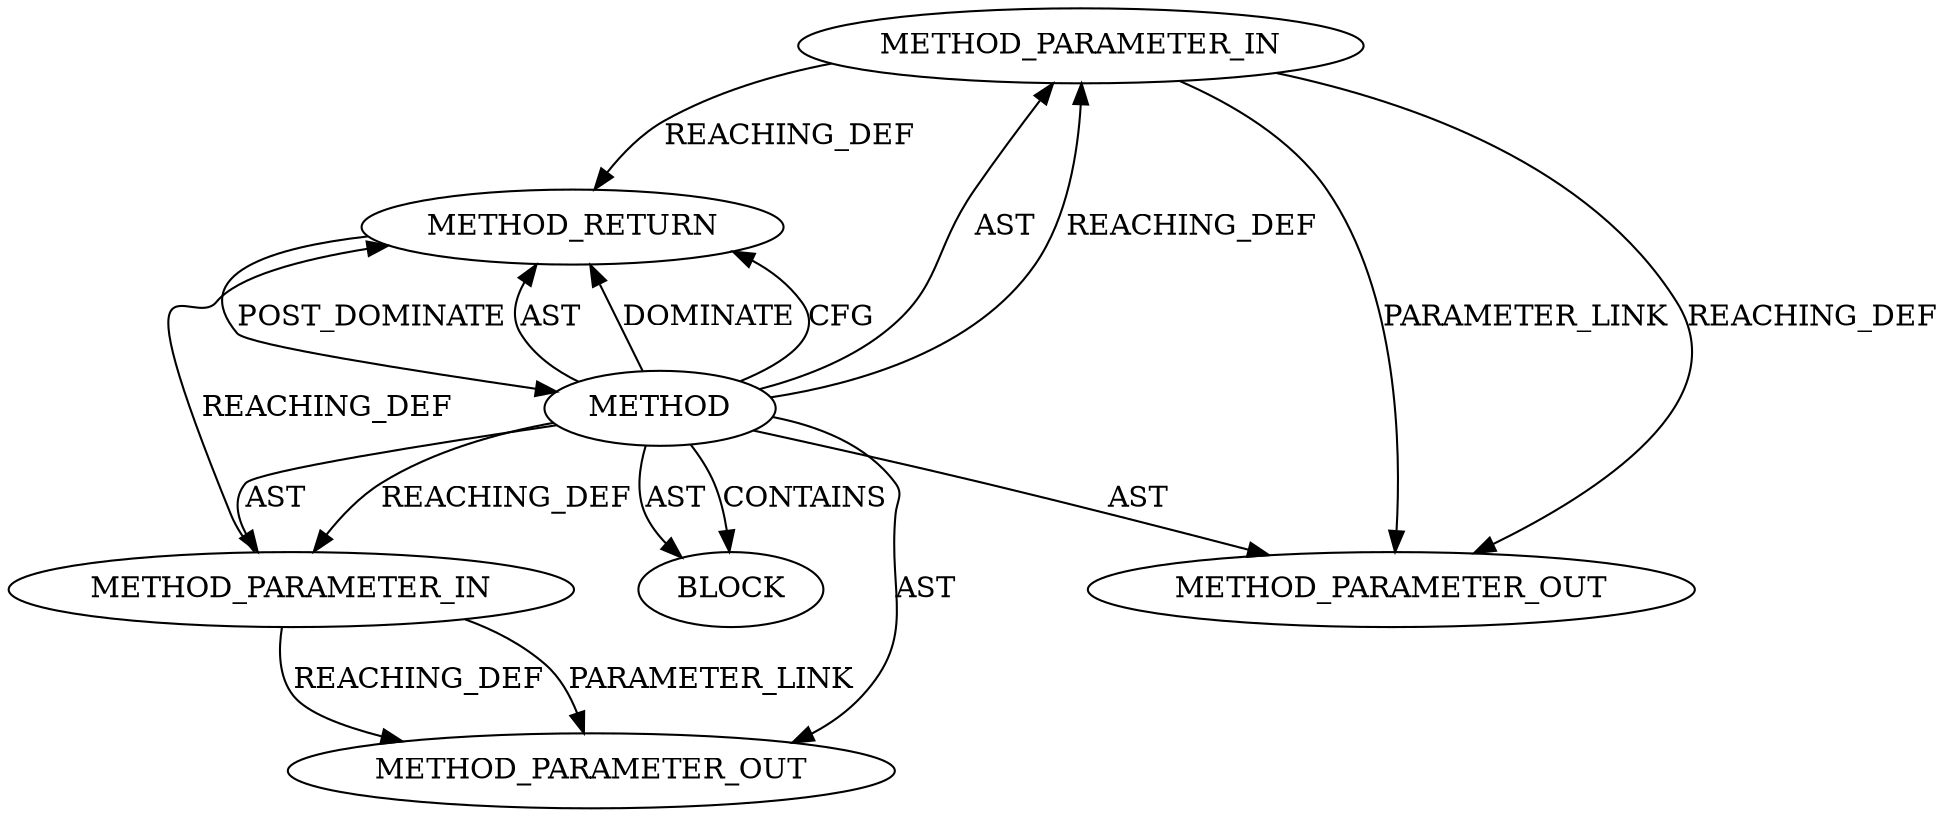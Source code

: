 digraph {
  12200 [label=METHOD_PARAMETER_IN ORDER=1 CODE="p1" IS_VARIADIC=false TYPE_FULL_NAME="ANY" EVALUATION_STRATEGY="BY_VALUE" INDEX=1 NAME="p1"]
  12202 [label=BLOCK ORDER=1 ARGUMENT_INDEX=1 CODE="<empty>" TYPE_FULL_NAME="ANY"]
  12201 [label=METHOD_PARAMETER_IN ORDER=2 CODE="p2" IS_VARIADIC=false TYPE_FULL_NAME="ANY" EVALUATION_STRATEGY="BY_VALUE" INDEX=2 NAME="p2"]
  13379 [label=METHOD_PARAMETER_OUT ORDER=2 CODE="p2" IS_VARIADIC=false TYPE_FULL_NAME="ANY" EVALUATION_STRATEGY="BY_VALUE" INDEX=2 NAME="p2"]
  12199 [label=METHOD AST_PARENT_TYPE="NAMESPACE_BLOCK" AST_PARENT_FULL_NAME="<global>" ORDER=0 CODE="<empty>" FULL_NAME="<operator>.indirectIndexAccess" IS_EXTERNAL=true FILENAME="<empty>" SIGNATURE="" NAME="<operator>.indirectIndexAccess"]
  12203 [label=METHOD_RETURN ORDER=2 CODE="RET" TYPE_FULL_NAME="ANY" EVALUATION_STRATEGY="BY_VALUE"]
  13378 [label=METHOD_PARAMETER_OUT ORDER=1 CODE="p1" IS_VARIADIC=false TYPE_FULL_NAME="ANY" EVALUATION_STRATEGY="BY_VALUE" INDEX=1 NAME="p1"]
  12200 -> 13378 [label=PARAMETER_LINK ]
  12200 -> 13378 [label=REACHING_DEF VARIABLE="p1"]
  12199 -> 12202 [label=CONTAINS ]
  12199 -> 12201 [label=AST ]
  12199 -> 13378 [label=AST ]
  12199 -> 12203 [label=AST ]
  12201 -> 12203 [label=REACHING_DEF VARIABLE="p2"]
  12199 -> 12202 [label=AST ]
  12199 -> 12201 [label=REACHING_DEF VARIABLE=""]
  12201 -> 13379 [label=REACHING_DEF VARIABLE="p2"]
  12199 -> 13379 [label=AST ]
  12199 -> 12200 [label=AST ]
  12203 -> 12199 [label=POST_DOMINATE ]
  12199 -> 12200 [label=REACHING_DEF VARIABLE=""]
  12199 -> 12203 [label=DOMINATE ]
  12200 -> 12203 [label=REACHING_DEF VARIABLE="p1"]
  12199 -> 12203 [label=CFG ]
  12201 -> 13379 [label=PARAMETER_LINK ]
}
